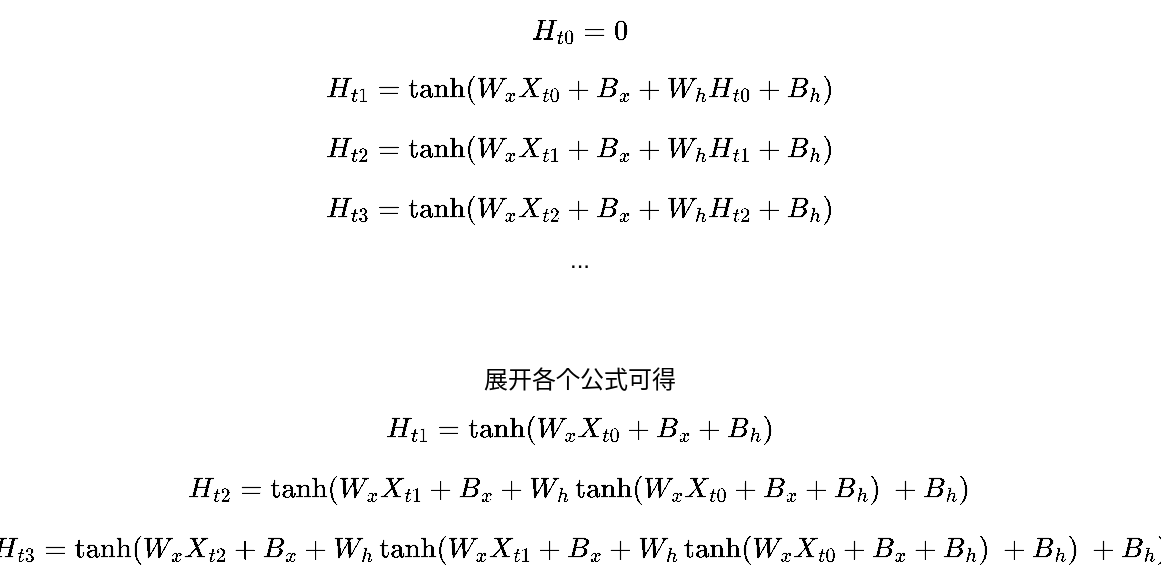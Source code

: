 <mxfile version="12.9.3" type="device"><diagram id="cjBVEK5zGHZSS3a2lG7B" name="Page-1"><mxGraphModel dx="946" dy="604" grid="1" gridSize="10" guides="1" tooltips="1" connect="1" arrows="1" fold="1" page="1" pageScale="1" pageWidth="850" pageHeight="1100" math="1" shadow="0"><root><mxCell id="0"/><mxCell id="1" parent="0"/><mxCell id="wJHRFIWctU7-Dt325jqP-1" value="`H_(t0) = 0`" style="text;html=1;strokeColor=none;fillColor=none;align=center;verticalAlign=middle;whiteSpace=wrap;rounded=0;" parent="1" vertex="1"><mxGeometry x="150" y="40" width="300" height="30" as="geometry"/></mxCell><mxCell id="wJHRFIWctU7-Dt325jqP-2" value="`H_(t1) = tanh(W_x X_(t0) + B_x + W_h H_(t0) + B_h)`" style="text;html=1;strokeColor=none;fillColor=none;align=center;verticalAlign=middle;whiteSpace=wrap;rounded=0;" parent="1" vertex="1"><mxGeometry x="150" y="70" width="300" height="30" as="geometry"/></mxCell><mxCell id="wJHRFIWctU7-Dt325jqP-3" value="`H_(t2) = tanh(W_x X_(t1) + B_x + W_h H_(t1) + B_h)`" style="text;html=1;strokeColor=none;fillColor=none;align=center;verticalAlign=middle;whiteSpace=wrap;rounded=0;" parent="1" vertex="1"><mxGeometry x="150" y="100" width="300" height="30" as="geometry"/></mxCell><mxCell id="wJHRFIWctU7-Dt325jqP-4" value="`H_(t3) = tanh(W_x X_(t2) + B_x + W_h H_(t2) + B_h)`" style="text;html=1;strokeColor=none;fillColor=none;align=center;verticalAlign=middle;whiteSpace=wrap;rounded=0;" parent="1" vertex="1"><mxGeometry x="150" y="130" width="300" height="30" as="geometry"/></mxCell><mxCell id="wJHRFIWctU7-Dt325jqP-5" value="..." style="text;html=1;strokeColor=none;fillColor=none;align=center;verticalAlign=middle;whiteSpace=wrap;rounded=0;" parent="1" vertex="1"><mxGeometry x="280" y="160" width="40" height="20" as="geometry"/></mxCell><mxCell id="wJHRFIWctU7-Dt325jqP-8" value="`H_(t1) = tanh(W_x X_(t0) + B_x + B_h)`" style="text;html=1;strokeColor=none;fillColor=none;align=center;verticalAlign=middle;whiteSpace=wrap;rounded=0;" parent="1" vertex="1"><mxGeometry x="150" y="240" width="300" height="30" as="geometry"/></mxCell><mxCell id="wJHRFIWctU7-Dt325jqP-9" value="展开各个公式可得" style="text;html=1;strokeColor=none;fillColor=none;align=center;verticalAlign=middle;whiteSpace=wrap;rounded=0;" parent="1" vertex="1"><mxGeometry x="245" y="220" width="110" height="20" as="geometry"/></mxCell><mxCell id="wJHRFIWctU7-Dt325jqP-11" value="`H_(t2) = tanh(W_x X_(t1) + B_x + W_h tanh(W_x X_(t0) + B_x + B_h)&amp;nbsp;+ B_h)`" style="text;html=1;strokeColor=none;fillColor=none;align=center;verticalAlign=middle;whiteSpace=wrap;rounded=0;" parent="1" vertex="1"><mxGeometry x="150" y="270" width="300" height="30" as="geometry"/></mxCell><mxCell id="wJHRFIWctU7-Dt325jqP-12" value="`H_(t3) = tanh(W_x X_(t2) + B_x + W_h tanh(W_x X_(t1) + B_x + W_h tanh(W_x X_(t0) + B_x + B_h)&amp;nbsp;+ B_h)&amp;nbsp;+ B_h)`" style="text;html=1;strokeColor=none;fillColor=none;align=center;verticalAlign=middle;whiteSpace=wrap;rounded=0;" parent="1" vertex="1"><mxGeometry x="10" y="300" width="580" height="30" as="geometry"/></mxCell></root></mxGraphModel></diagram></mxfile>
